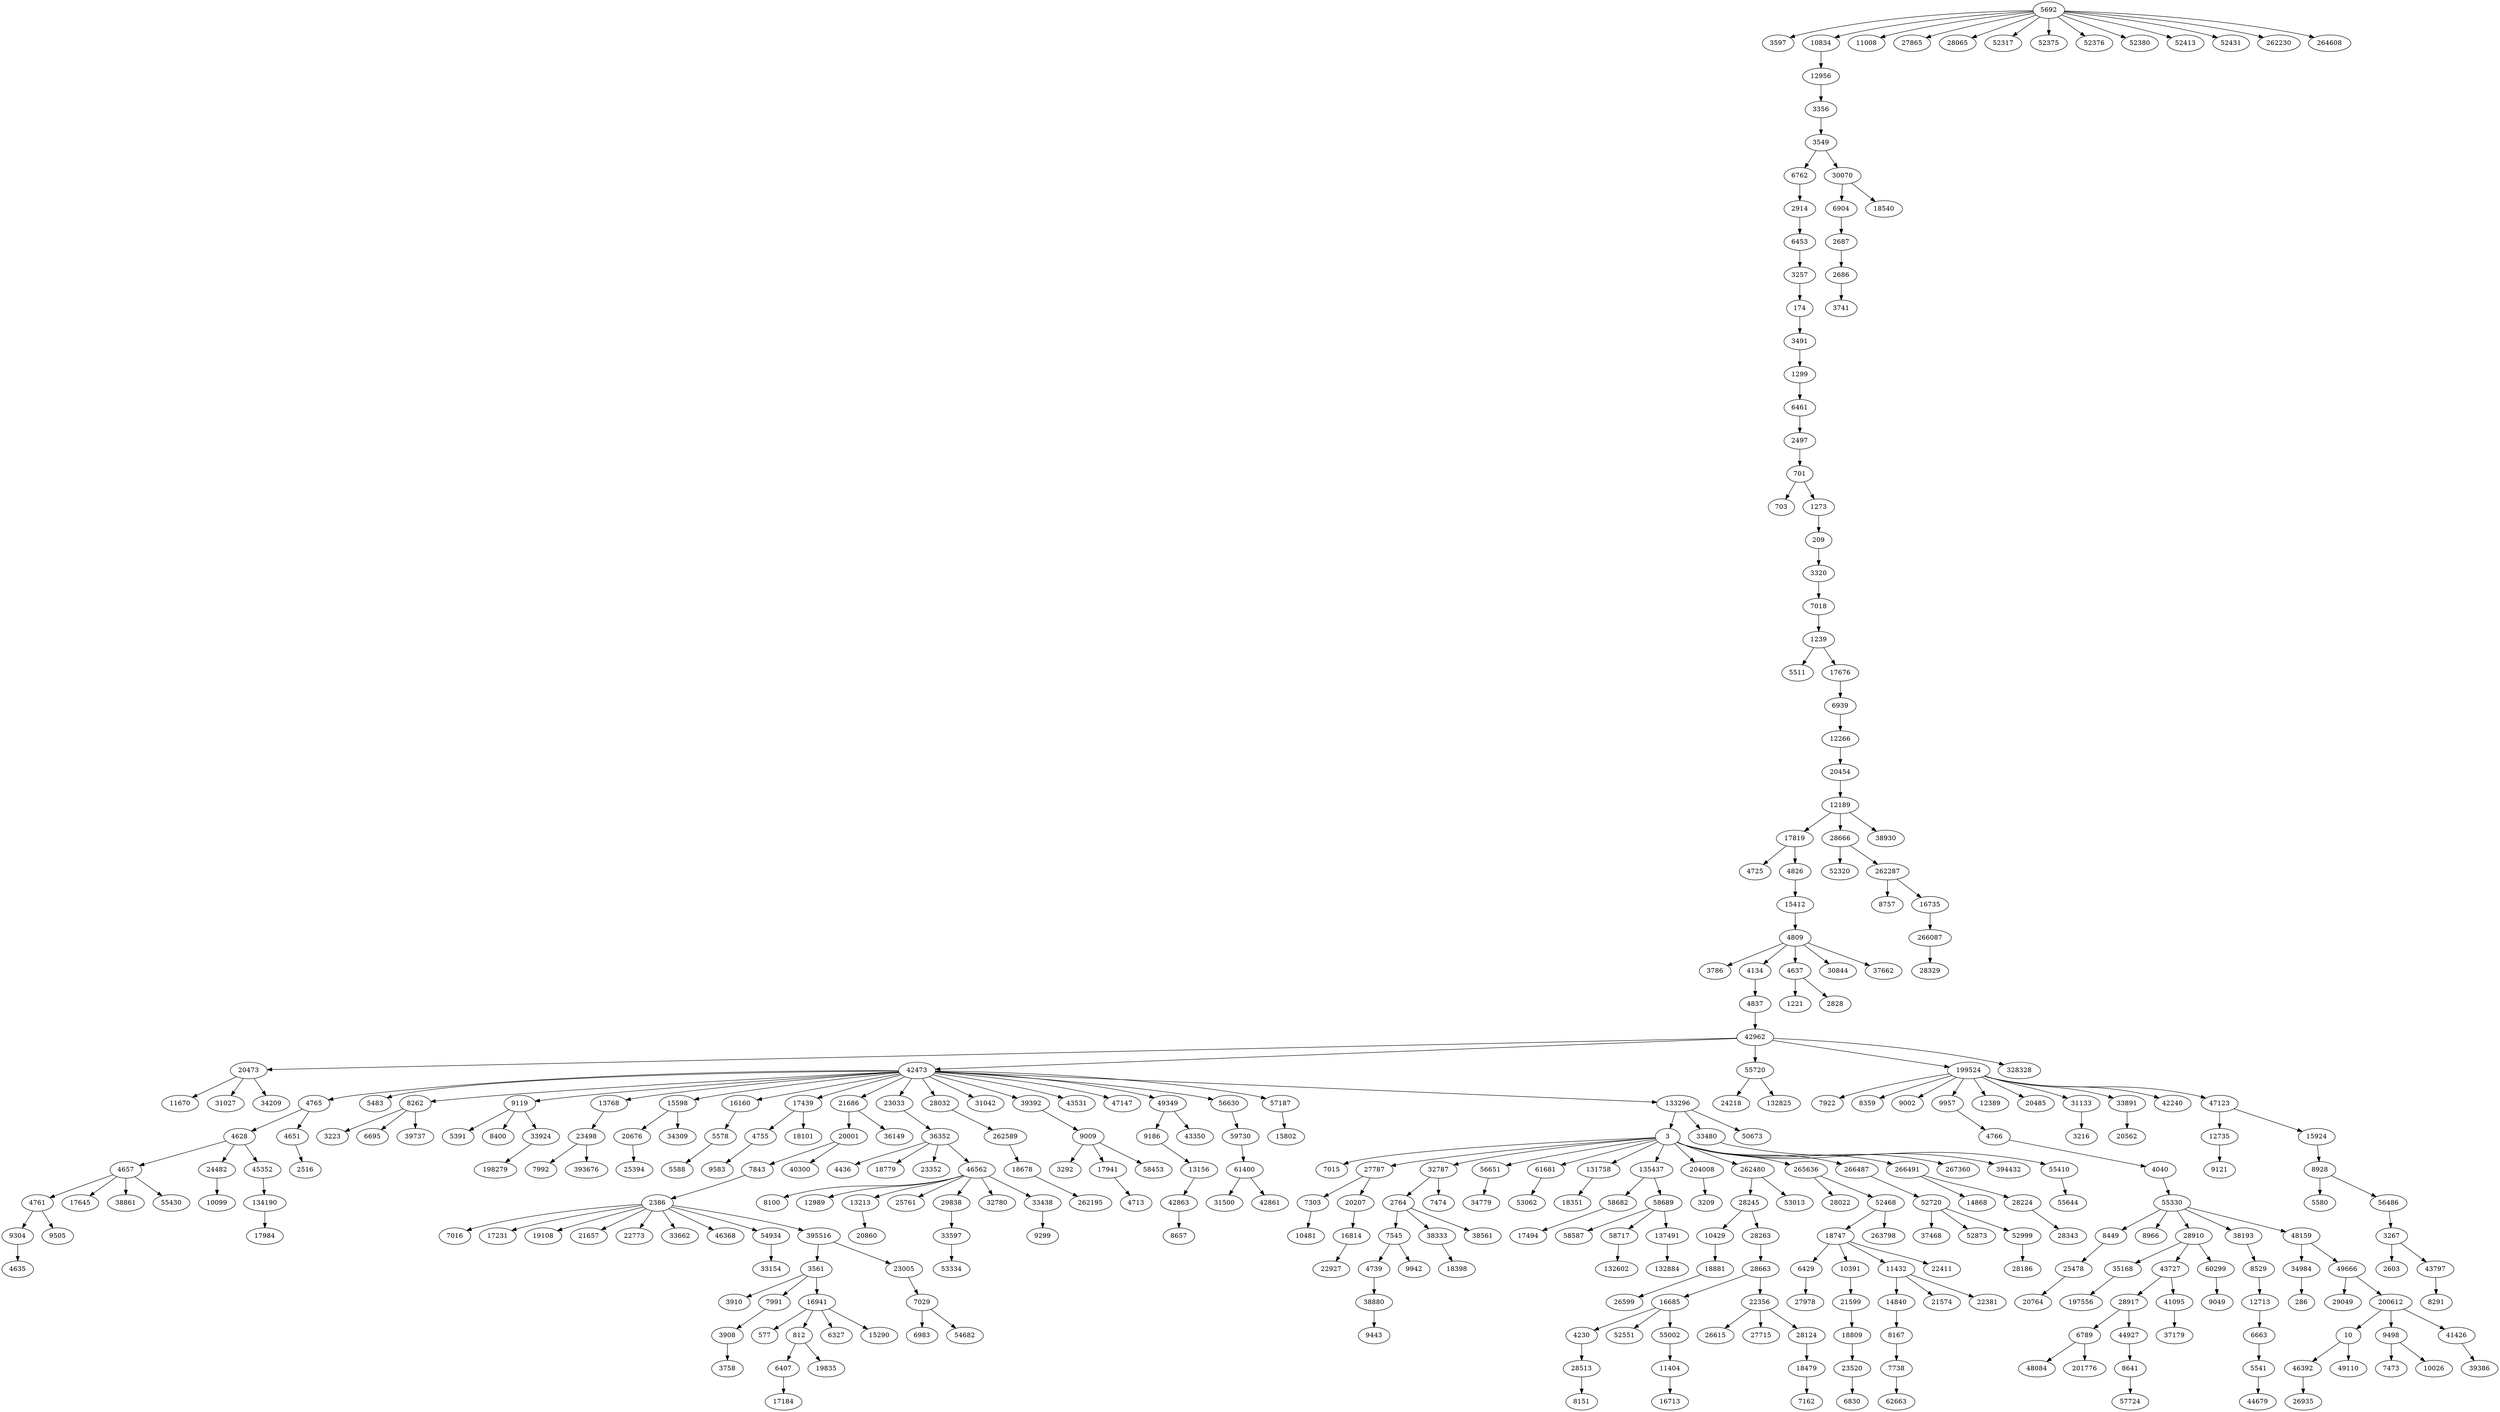 digraph {
  // Node definitions.
  3;
  10;
  174;
  209;
  286;
  577;
  701;
  703;
  812;
  1221;
  1239;
  1273;
  1299;
  2386;
  2497;
  2516;
  2603;
  2686;
  2687;
  2764;
  2828;
  2914;
  3209;
  3216;
  3223;
  3257;
  3267;
  3292;
  3320;
  3356;
  3491;
  3549;
  3561;
  3597;
  3741;
  3758;
  3786;
  3908;
  3910;
  4040;
  4134;
  4230;
  4436;
  4628;
  4635;
  4637;
  4651;
  4657;
  4713;
  4725;
  4739;
  4755;
  4761;
  4765;
  4766;
  4809;
  4826;
  4837;
  5391;
  5483;
  5511;
  5541;
  5578;
  5580;
  5588;
  5692;
  6327;
  6407;
  6429;
  6453;
  6461;
  6663;
  6695;
  6762;
  6789;
  6830;
  6904;
  6939;
  6983;
  7015;
  7016;
  7018;
  7029;
  7162;
  7303;
  7473;
  7474;
  7545;
  7738;
  7843;
  7922;
  7991;
  7992;
  8100;
  8151;
  8167;
  8262;
  8291;
  8359;
  8400;
  8449;
  8529;
  8641;
  8657;
  8757;
  8928;
  8966;
  9002;
  9009;
  9049;
  9119;
  9121;
  9186;
  9299;
  9304;
  9443;
  9498;
  9505;
  9583;
  9942;
  9957;
  10026;
  10099;
  10391;
  10429;
  10481;
  10834;
  11008;
  11404;
  11432;
  11670;
  12189;
  12266;
  12389;
  12713;
  12735;
  12956;
  12989;
  13156;
  13213;
  13768;
  14840;
  14868;
  15290;
  15412;
  15598;
  15802;
  15924;
  16160;
  16685;
  16713;
  16735;
  16814;
  16941;
  17184;
  17231;
  17439;
  17494;
  17645;
  17676;
  17819;
  17941;
  17984;
  18101;
  18351;
  18398;
  18479;
  18540;
  18678;
  18747;
  18779;
  18809;
  18881;
  19108;
  19835;
  20001;
  20207;
  20454;
  20473;
  20485;
  20562;
  20676;
  20764;
  20860;
  21574;
  21599;
  21657;
  21686;
  22356;
  22381;
  22411;
  22773;
  22927;
  23005;
  23033;
  23352;
  23498;
  23520;
  24218;
  24482;
  25394;
  25478;
  25761;
  26599;
  26615;
  26935;
  27715;
  27787;
  27865;
  27978;
  28022;
  28032;
  28065;
  28124;
  28186;
  28224;
  28245;
  28263;
  28329;
  28343;
  28513;
  28663;
  28666;
  28910;
  28917;
  29049;
  29838;
  30070;
  30844;
  31027;
  31042;
  31133;
  31500;
  32780;
  32787;
  33154;
  33438;
  33480;
  33597;
  33662;
  33891;
  33924;
  34209;
  34309;
  34779;
  34984;
  35168;
  36149;
  36352;
  37179;
  37468;
  37662;
  38193;
  38333;
  38561;
  38861;
  38880;
  38930;
  39386;
  39392;
  39737;
  40300;
  41095;
  41426;
  42240;
  42473;
  42861;
  42863;
  42962;
  43350;
  43531;
  43727;
  43797;
  44679;
  44927;
  45352;
  46368;
  46392;
  46562;
  47123;
  47147;
  48084;
  48159;
  49110;
  49349;
  49666;
  50673;
  52317;
  52320;
  52375;
  52376;
  52380;
  52413;
  52431;
  52468;
  52551;
  52720;
  52873;
  52999;
  53013;
  53062;
  53334;
  54682;
  54934;
  55002;
  55330;
  55410;
  55430;
  55644;
  55720;
  56486;
  56630;
  56651;
  57187;
  57724;
  58453;
  58587;
  58682;
  58689;
  58717;
  59730;
  60299;
  61400;
  61681;
  62663;
  131758;
  132602;
  132825;
  132884;
  133296;
  134190;
  135437;
  137491;
  197556;
  198279;
  199524;
  200612;
  201776;
  204008;
  262195;
  262230;
  262287;
  262480;
  262589;
  263798;
  264608;
  265636;
  266087;
  266487;
  266491;
  267360;
  328328;
  393676;
  394432;
  395516;

  // Edge definitions.
  3 -> 7015;
  3 -> 27787;
  3 -> 32787;
  3 -> 56651;
  3 -> 61681;
  3 -> 131758;
  3 -> 135437;
  3 -> 204008;
  3 -> 262480;
  3 -> 265636;
  3 -> 266487;
  3 -> 266491;
  3 -> 267360;
  3 -> 394432;
  10 -> 46392;
  10 -> 49110;
  174 -> 3491;
  209 -> 3320;
  701 -> 703;
  701 -> 1273;
  812 -> 6407;
  812 -> 19835;
  1239 -> 5511;
  1239 -> 17676;
  1273 -> 209;
  1299 -> 6461;
  2386 -> 7016;
  2386 -> 17231;
  2386 -> 19108;
  2386 -> 21657;
  2386 -> 22773;
  2386 -> 33662;
  2386 -> 46368;
  2386 -> 54934;
  2386 -> 395516;
  2497 -> 701;
  2686 -> 3741;
  2687 -> 2686;
  2764 -> 7545;
  2764 -> 38333;
  2764 -> 38561;
  2914 -> 6453;
  3257 -> 174;
  3267 -> 2603;
  3267 -> 43797;
  3320 -> 7018;
  3356 -> 3549;
  3491 -> 1299;
  3549 -> 6762;
  3549 -> 30070;
  3561 -> 3910;
  3561 -> 7991;
  3561 -> 16941;
  3908 -> 3758;
  4040 -> 55330;
  4134 -> 4837;
  4230 -> 28513;
  4628 -> 4657;
  4628 -> 24482;
  4628 -> 45352;
  4637 -> 1221;
  4637 -> 2828;
  4651 -> 2516;
  4657 -> 4761;
  4657 -> 17645;
  4657 -> 38861;
  4657 -> 55430;
  4739 -> 38880;
  4755 -> 9583;
  4761 -> 9304;
  4761 -> 9505;
  4765 -> 4628;
  4765 -> 4651;
  4766 -> 4040;
  4809 -> 3786;
  4809 -> 4134;
  4809 -> 4637;
  4809 -> 30844;
  4809 -> 37662;
  4826 -> 15412;
  4837 -> 42962;
  5541 -> 44679;
  5578 -> 5588;
  5692 -> 3597;
  5692 -> 10834;
  5692 -> 11008;
  5692 -> 27865;
  5692 -> 28065;
  5692 -> 52317;
  5692 -> 52375;
  5692 -> 52376;
  5692 -> 52380;
  5692 -> 52413;
  5692 -> 52431;
  5692 -> 262230;
  5692 -> 264608;
  6407 -> 17184;
  6429 -> 27978;
  6453 -> 3257;
  6461 -> 2497;
  6663 -> 5541;
  6762 -> 2914;
  6789 -> 48084;
  6789 -> 201776;
  6904 -> 2687;
  6939 -> 12266;
  7018 -> 1239;
  7029 -> 6983;
  7029 -> 54682;
  7303 -> 10481;
  7545 -> 4739;
  7545 -> 9942;
  7738 -> 62663;
  7843 -> 2386;
  7991 -> 3908;
  8167 -> 7738;
  8262 -> 3223;
  8262 -> 6695;
  8262 -> 39737;
  8449 -> 25478;
  8529 -> 12713;
  8641 -> 57724;
  8928 -> 5580;
  8928 -> 56486;
  9009 -> 3292;
  9009 -> 17941;
  9009 -> 58453;
  9119 -> 5391;
  9119 -> 8400;
  9119 -> 33924;
  9186 -> 13156;
  9304 -> 4635;
  9498 -> 7473;
  9498 -> 10026;
  9957 -> 4766;
  10391 -> 21599;
  10429 -> 18881;
  10834 -> 12956;
  11404 -> 16713;
  11432 -> 14840;
  11432 -> 21574;
  11432 -> 22381;
  12189 -> 17819;
  12189 -> 28666;
  12189 -> 38930;
  12266 -> 20454;
  12713 -> 6663;
  12735 -> 9121;
  12956 -> 3356;
  13156 -> 42863;
  13213 -> 20860;
  13768 -> 23498;
  14840 -> 8167;
  15412 -> 4809;
  15598 -> 20676;
  15598 -> 34309;
  15924 -> 8928;
  16160 -> 5578;
  16685 -> 4230;
  16685 -> 52551;
  16685 -> 55002;
  16735 -> 266087;
  16814 -> 22927;
  16941 -> 577;
  16941 -> 812;
  16941 -> 6327;
  16941 -> 15290;
  17439 -> 4755;
  17439 -> 18101;
  17676 -> 6939;
  17819 -> 4725;
  17819 -> 4826;
  17941 -> 4713;
  18479 -> 7162;
  18678 -> 262195;
  18747 -> 6429;
  18747 -> 10391;
  18747 -> 11432;
  18747 -> 22411;
  18809 -> 23520;
  18881 -> 26599;
  20001 -> 7843;
  20001 -> 40300;
  20207 -> 16814;
  20454 -> 12189;
  20473 -> 11670;
  20473 -> 31027;
  20473 -> 34209;
  20676 -> 25394;
  21599 -> 18809;
  21686 -> 20001;
  21686 -> 36149;
  22356 -> 26615;
  22356 -> 27715;
  22356 -> 28124;
  23005 -> 7029;
  23033 -> 36352;
  23498 -> 7992;
  23498 -> 393676;
  23520 -> 6830;
  24482 -> 10099;
  25478 -> 20764;
  27787 -> 7303;
  27787 -> 20207;
  28032 -> 262589;
  28124 -> 18479;
  28224 -> 28343;
  28245 -> 10429;
  28245 -> 28263;
  28263 -> 28663;
  28513 -> 8151;
  28663 -> 16685;
  28663 -> 22356;
  28666 -> 52320;
  28666 -> 262287;
  28910 -> 35168;
  28910 -> 43727;
  28910 -> 60299;
  28917 -> 6789;
  28917 -> 44927;
  29838 -> 33597;
  30070 -> 6904;
  30070 -> 18540;
  31133 -> 3216;
  32787 -> 2764;
  32787 -> 7474;
  33438 -> 9299;
  33480 -> 55410;
  33597 -> 53334;
  33891 -> 20562;
  33924 -> 198279;
  34984 -> 286;
  35168 -> 197556;
  36352 -> 4436;
  36352 -> 18779;
  36352 -> 23352;
  36352 -> 46562;
  38193 -> 8529;
  38333 -> 18398;
  38880 -> 9443;
  39392 -> 9009;
  41095 -> 37179;
  41426 -> 39386;
  42473 -> 4765;
  42473 -> 5483;
  42473 -> 8262;
  42473 -> 9119;
  42473 -> 13768;
  42473 -> 15598;
  42473 -> 16160;
  42473 -> 17439;
  42473 -> 21686;
  42473 -> 23033;
  42473 -> 28032;
  42473 -> 31042;
  42473 -> 39392;
  42473 -> 43531;
  42473 -> 47147;
  42473 -> 49349;
  42473 -> 56630;
  42473 -> 57187;
  42473 -> 133296;
  42863 -> 8657;
  42962 -> 20473;
  42962 -> 42473;
  42962 -> 55720;
  42962 -> 199524;
  42962 -> 328328;
  43727 -> 28917;
  43727 -> 41095;
  43797 -> 8291;
  44927 -> 8641;
  45352 -> 134190;
  46392 -> 26935;
  46562 -> 8100;
  46562 -> 12989;
  46562 -> 13213;
  46562 -> 25761;
  46562 -> 29838;
  46562 -> 32780;
  46562 -> 33438;
  47123 -> 12735;
  47123 -> 15924;
  48159 -> 34984;
  48159 -> 49666;
  49349 -> 9186;
  49349 -> 43350;
  49666 -> 29049;
  49666 -> 200612;
  52468 -> 18747;
  52468 -> 263798;
  52720 -> 37468;
  52720 -> 52873;
  52720 -> 52999;
  52999 -> 28186;
  54934 -> 33154;
  55002 -> 11404;
  55330 -> 8449;
  55330 -> 8966;
  55330 -> 28910;
  55330 -> 38193;
  55330 -> 48159;
  55410 -> 55644;
  55720 -> 24218;
  55720 -> 132825;
  56486 -> 3267;
  56630 -> 59730;
  56651 -> 34779;
  57187 -> 15802;
  58682 -> 17494;
  58689 -> 58587;
  58689 -> 58717;
  58689 -> 137491;
  58717 -> 132602;
  59730 -> 61400;
  60299 -> 9049;
  61400 -> 31500;
  61400 -> 42861;
  61681 -> 53062;
  131758 -> 18351;
  133296 -> 3;
  133296 -> 33480;
  133296 -> 50673;
  134190 -> 17984;
  135437 -> 58682;
  135437 -> 58689;
  137491 -> 132884;
  199524 -> 7922;
  199524 -> 8359;
  199524 -> 9002;
  199524 -> 9957;
  199524 -> 12389;
  199524 -> 20485;
  199524 -> 31133;
  199524 -> 33891;
  199524 -> 42240;
  199524 -> 47123;
  200612 -> 10;
  200612 -> 9498;
  200612 -> 41426;
  204008 -> 3209;
  262287 -> 8757;
  262287 -> 16735;
  262480 -> 28245;
  262480 -> 53013;
  262589 -> 18678;
  265636 -> 28022;
  265636 -> 52468;
  266087 -> 28329;
  266487 -> 52720;
  266491 -> 14868;
  266491 -> 28224;
  395516 -> 3561;
  395516 -> 23005;
}
